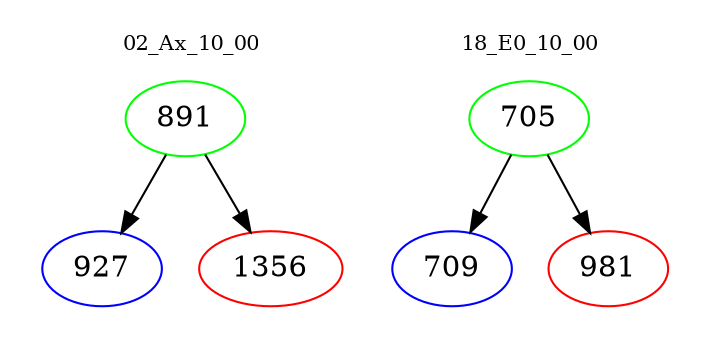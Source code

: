 digraph{
subgraph cluster_0 {
color = white
label = "02_Ax_10_00";
fontsize=10;
T0_891 [label="891", color="green"]
T0_891 -> T0_927 [color="black"]
T0_927 [label="927", color="blue"]
T0_891 -> T0_1356 [color="black"]
T0_1356 [label="1356", color="red"]
}
subgraph cluster_1 {
color = white
label = "18_E0_10_00";
fontsize=10;
T1_705 [label="705", color="green"]
T1_705 -> T1_709 [color="black"]
T1_709 [label="709", color="blue"]
T1_705 -> T1_981 [color="black"]
T1_981 [label="981", color="red"]
}
}
